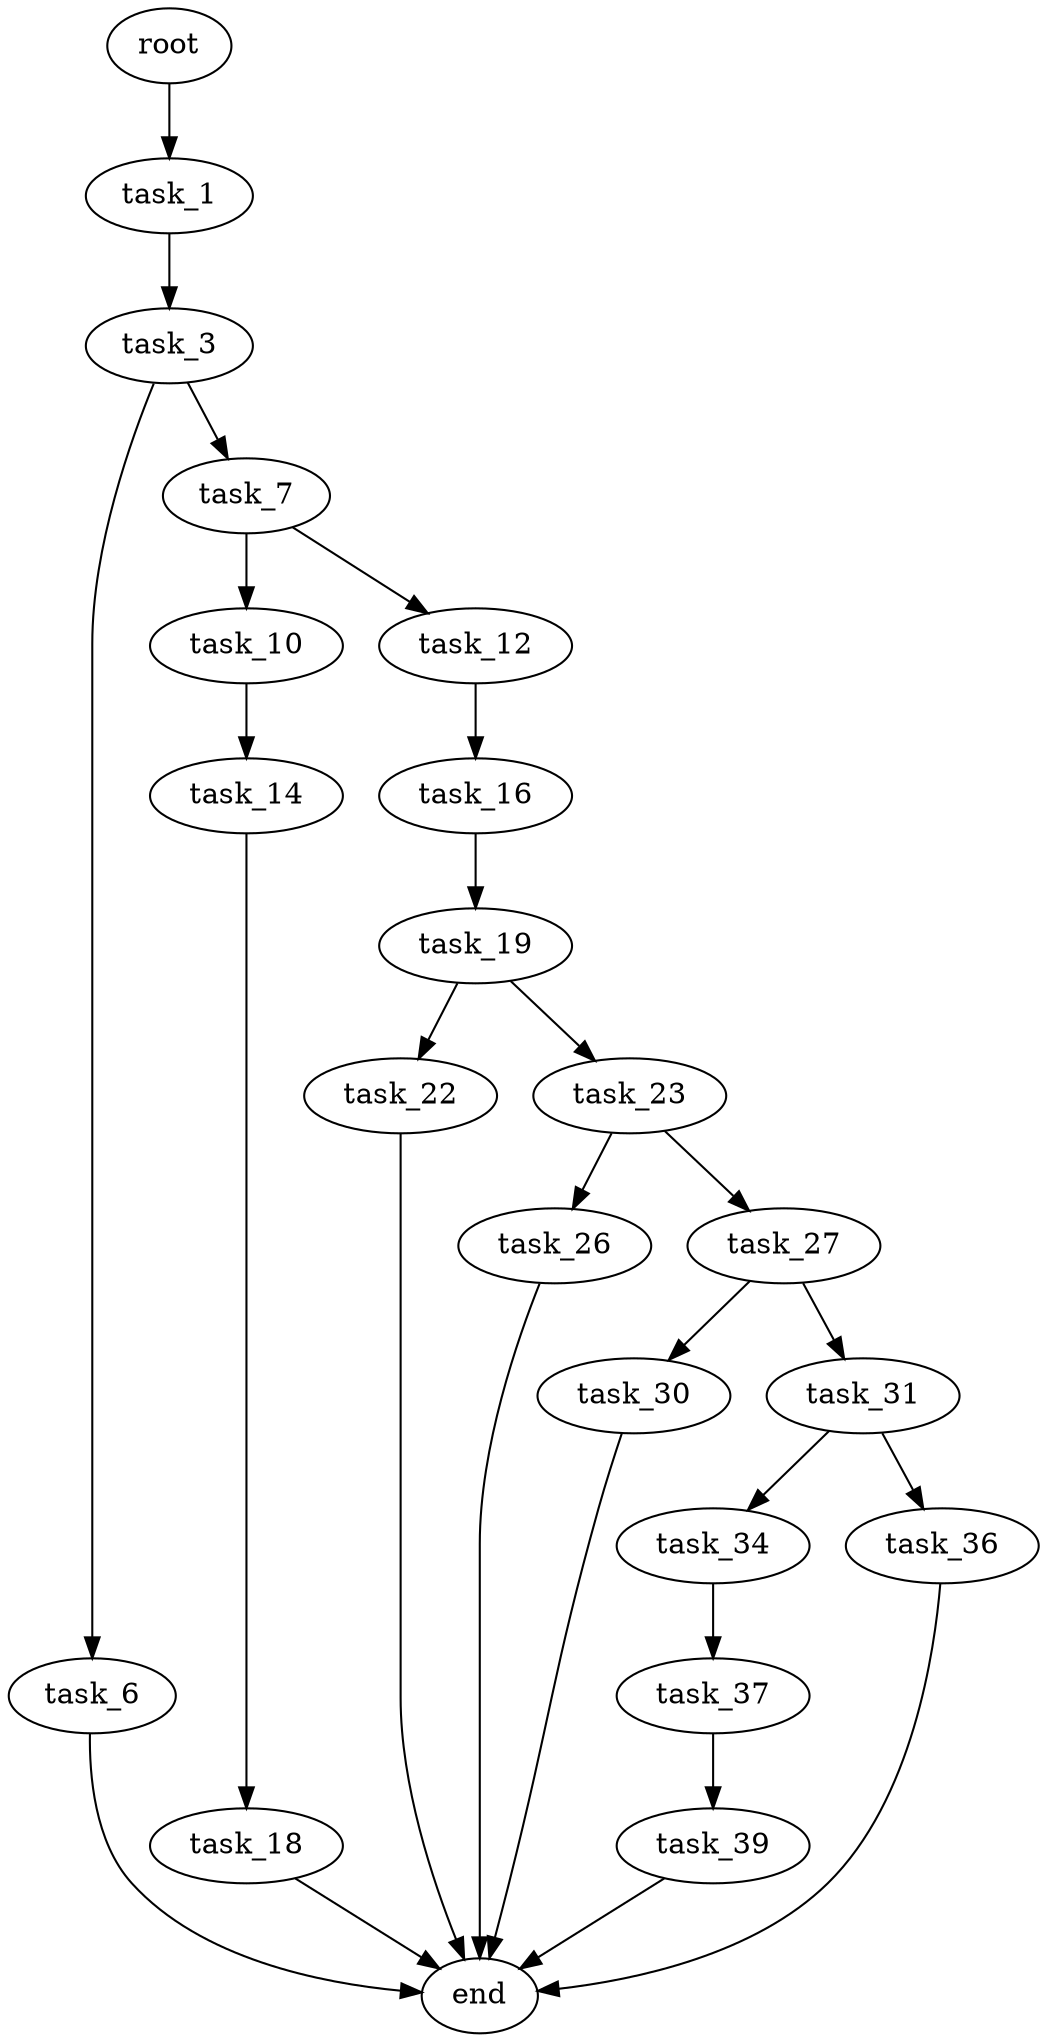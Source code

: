 digraph G {
  root [size="0.000000"];
  task_1 [size="3357489424.000000"];
  task_3 [size="24569000248.000000"];
  task_6 [size="28991029248.000000"];
  task_7 [size="134217728000.000000"];
  end [size="0.000000"];
  task_10 [size="14721008828.000000"];
  task_12 [size="68719476736.000000"];
  task_14 [size="737819276844.000000"];
  task_16 [size="782757789696.000000"];
  task_18 [size="2303283704.000000"];
  task_19 [size="6899344461.000000"];
  task_22 [size="2122355108.000000"];
  task_23 [size="8589934592.000000"];
  task_26 [size="17483378410.000000"];
  task_27 [size="782757789696.000000"];
  task_30 [size="18572483583.000000"];
  task_31 [size="26934614277.000000"];
  task_34 [size="134217728000.000000"];
  task_36 [size="1073741824000.000000"];
  task_37 [size="1073741824000.000000"];
  task_39 [size="231928233984.000000"];

  root -> task_1 [size="1.000000"];
  task_1 -> task_3 [size="75497472.000000"];
  task_3 -> task_6 [size="75497472.000000"];
  task_3 -> task_7 [size="75497472.000000"];
  task_6 -> end [size="1.000000"];
  task_7 -> task_10 [size="209715200.000000"];
  task_7 -> task_12 [size="209715200.000000"];
  task_10 -> task_14 [size="301989888.000000"];
  task_12 -> task_16 [size="134217728.000000"];
  task_14 -> task_18 [size="536870912.000000"];
  task_16 -> task_19 [size="679477248.000000"];
  task_18 -> end [size="1.000000"];
  task_19 -> task_22 [size="411041792.000000"];
  task_19 -> task_23 [size="411041792.000000"];
  task_22 -> end [size="1.000000"];
  task_23 -> task_26 [size="33554432.000000"];
  task_23 -> task_27 [size="33554432.000000"];
  task_26 -> end [size="1.000000"];
  task_27 -> task_30 [size="679477248.000000"];
  task_27 -> task_31 [size="679477248.000000"];
  task_30 -> end [size="1.000000"];
  task_31 -> task_34 [size="679477248.000000"];
  task_31 -> task_36 [size="679477248.000000"];
  task_34 -> task_37 [size="209715200.000000"];
  task_36 -> end [size="1.000000"];
  task_37 -> task_39 [size="838860800.000000"];
  task_39 -> end [size="1.000000"];
}
